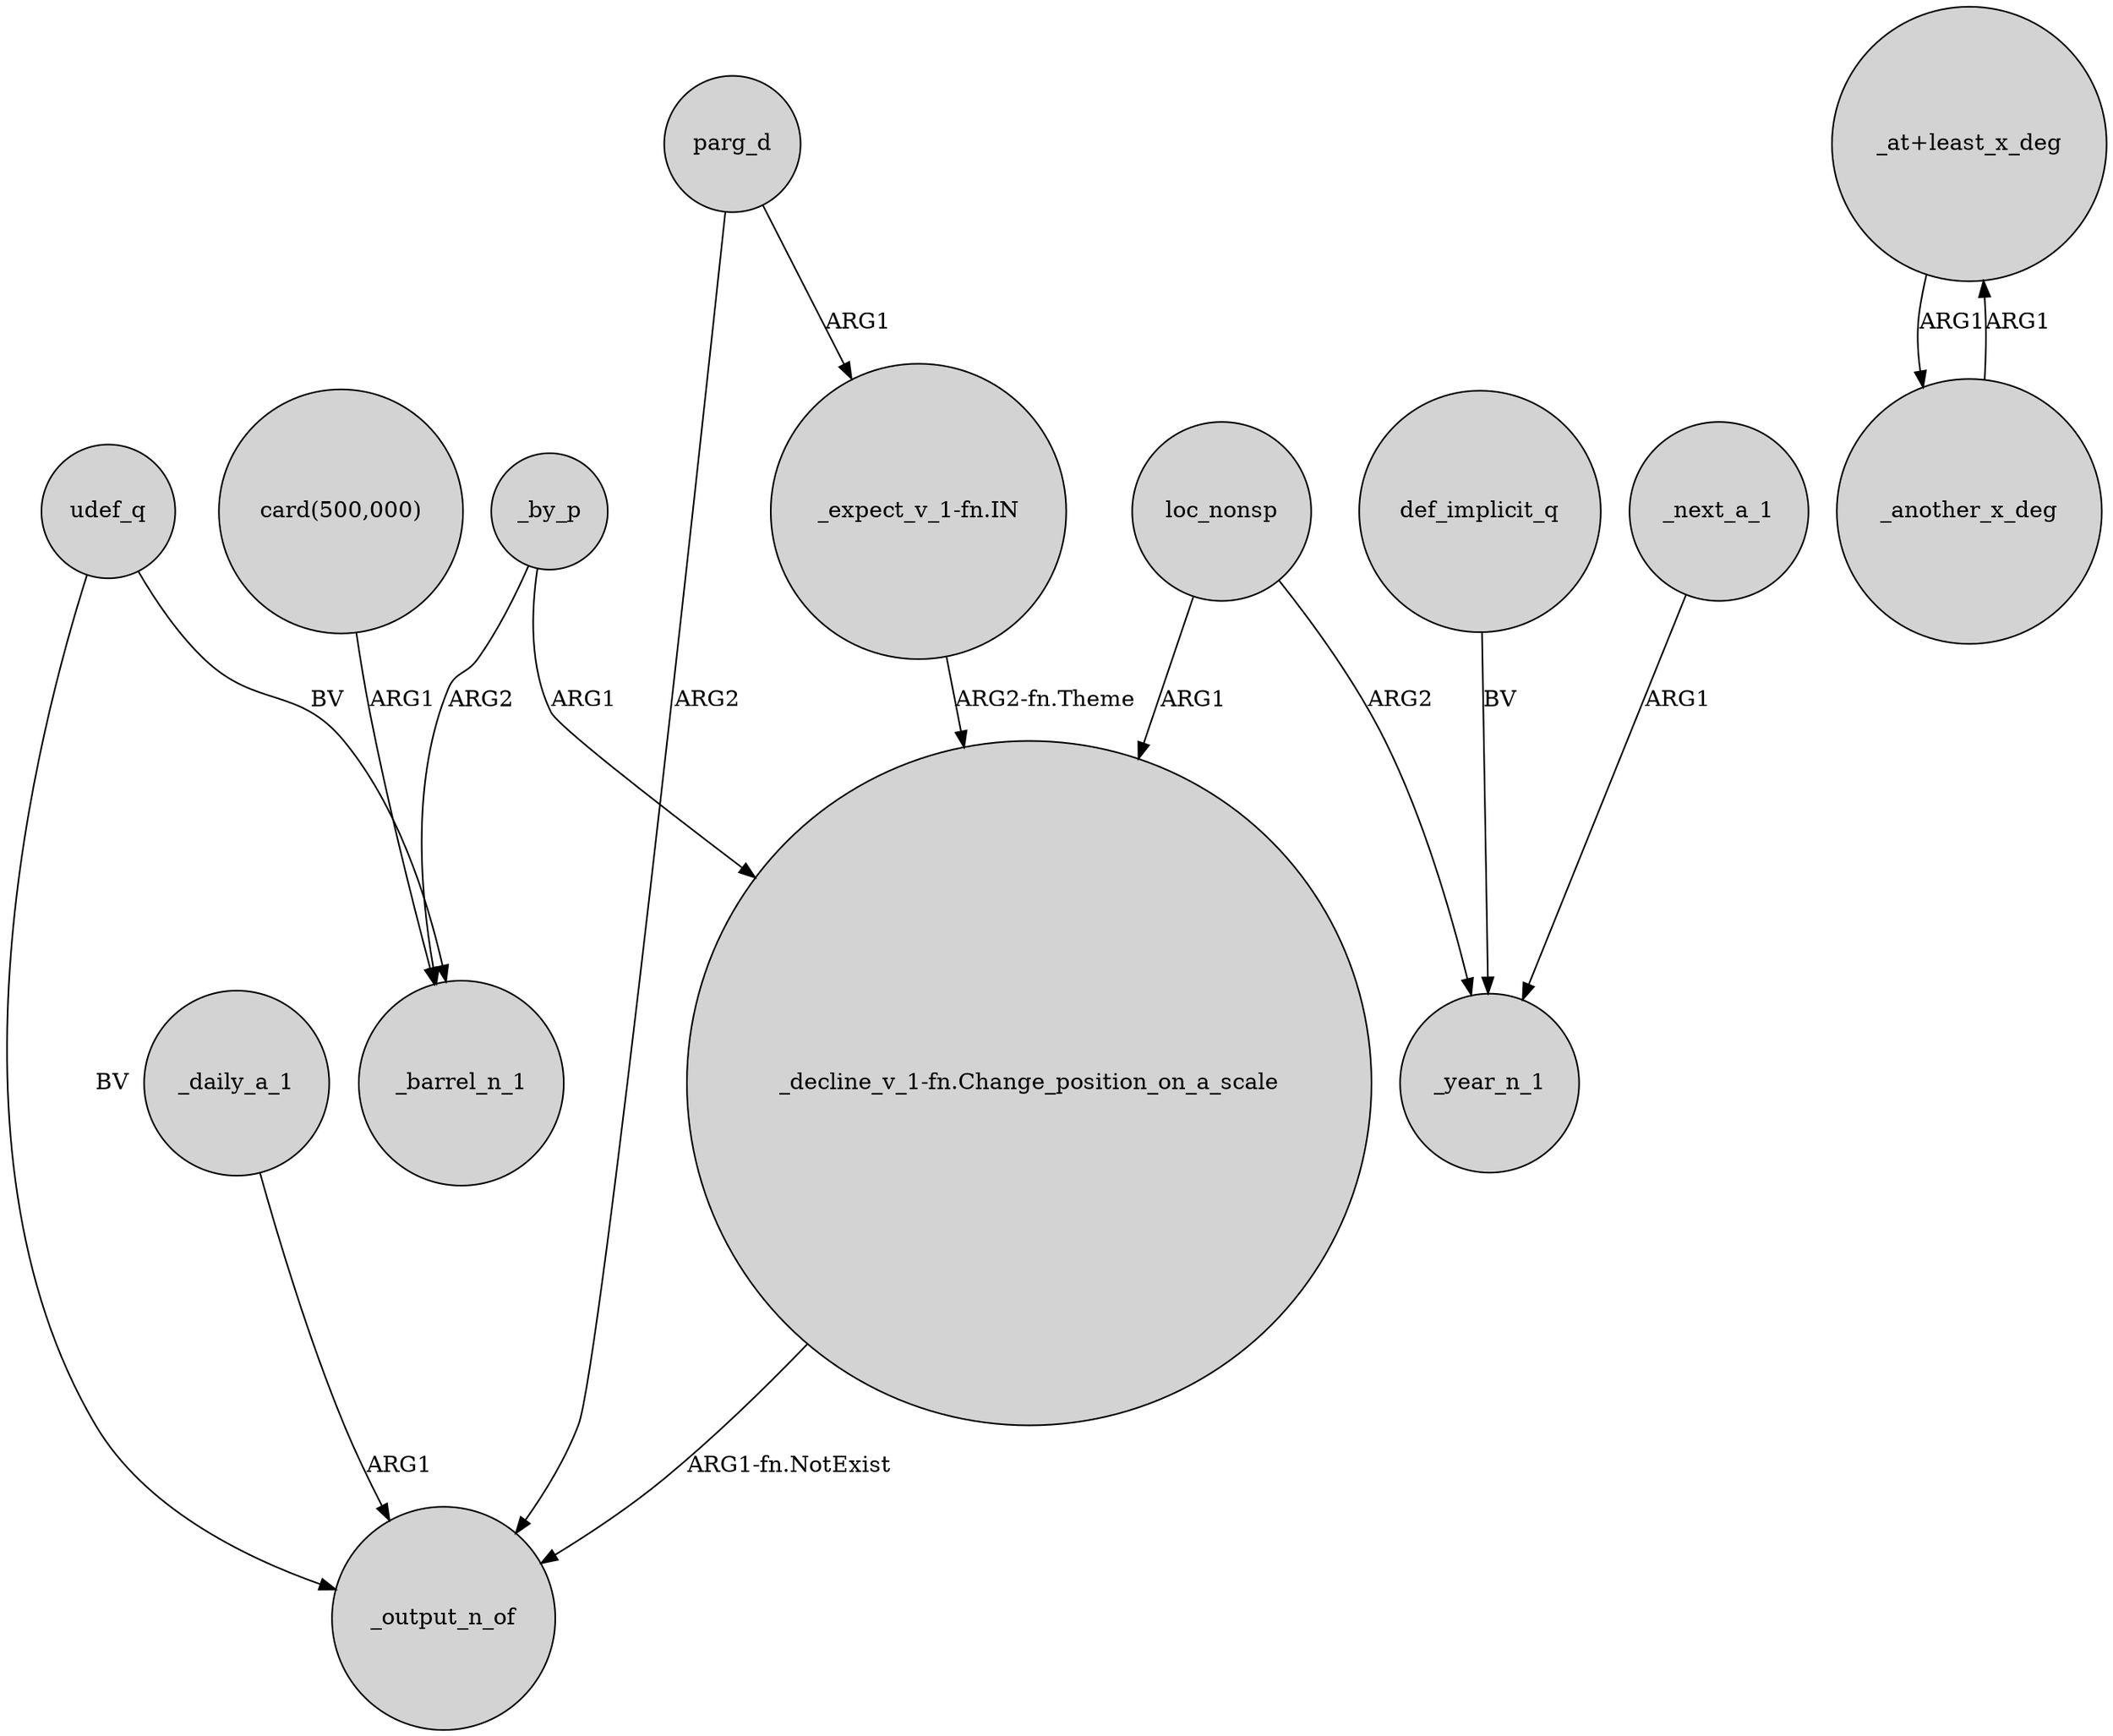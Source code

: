 digraph {
	node [shape=circle style=filled]
	"card(500,000)" -> _barrel_n_1 [label=ARG1]
	_by_p -> _barrel_n_1 [label=ARG2]
	"_at+least_x_deg" -> _another_x_deg [label=ARG1]
	_daily_a_1 -> _output_n_of [label=ARG1]
	_another_x_deg -> "_at+least_x_deg" [label=ARG1]
	parg_d -> _output_n_of [label=ARG2]
	udef_q -> _barrel_n_1 [label=BV]
	def_implicit_q -> _year_n_1 [label=BV]
	loc_nonsp -> "_decline_v_1-fn.Change_position_on_a_scale" [label=ARG1]
	parg_d -> "_expect_v_1-fn.IN" [label=ARG1]
	udef_q -> _output_n_of [label=BV]
	loc_nonsp -> _year_n_1 [label=ARG2]
	_next_a_1 -> _year_n_1 [label=ARG1]
	_by_p -> "_decline_v_1-fn.Change_position_on_a_scale" [label=ARG1]
	"_decline_v_1-fn.Change_position_on_a_scale" -> _output_n_of [label="ARG1-fn.NotExist"]
	"_expect_v_1-fn.IN" -> "_decline_v_1-fn.Change_position_on_a_scale" [label="ARG2-fn.Theme"]
}
